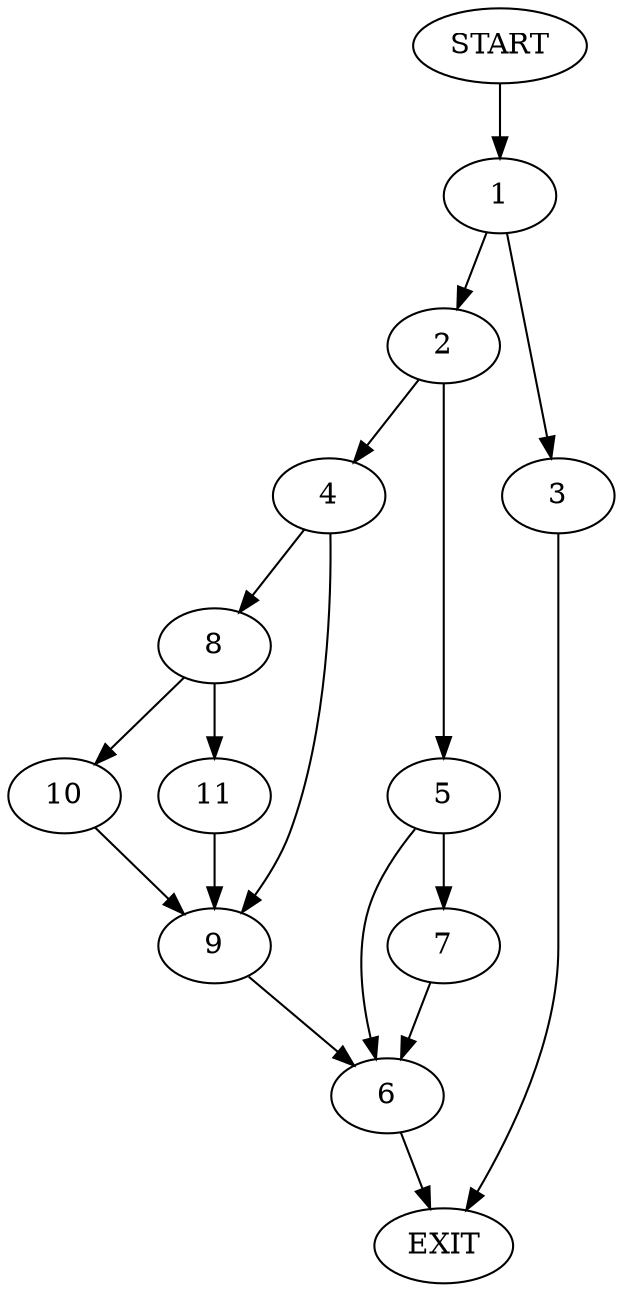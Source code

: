 digraph {
0 [label="START"]
12 [label="EXIT"]
0 -> 1
1 -> 2
1 -> 3
2 -> 4
2 -> 5
3 -> 12
5 -> 6
5 -> 7
4 -> 8
4 -> 9
8 -> 10
8 -> 11
9 -> 6
10 -> 9
11 -> 9
6 -> 12
7 -> 6
}
